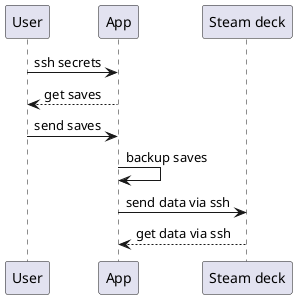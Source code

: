 @startuml

participant User
participant App
participant "Steam deck" as deck

User -> App: ssh secrets
App --> User: get saves
User -> App: send saves
App -> App: backup saves
App -> deck: send data via ssh
deck --> App: get data via ssh

@enduml


